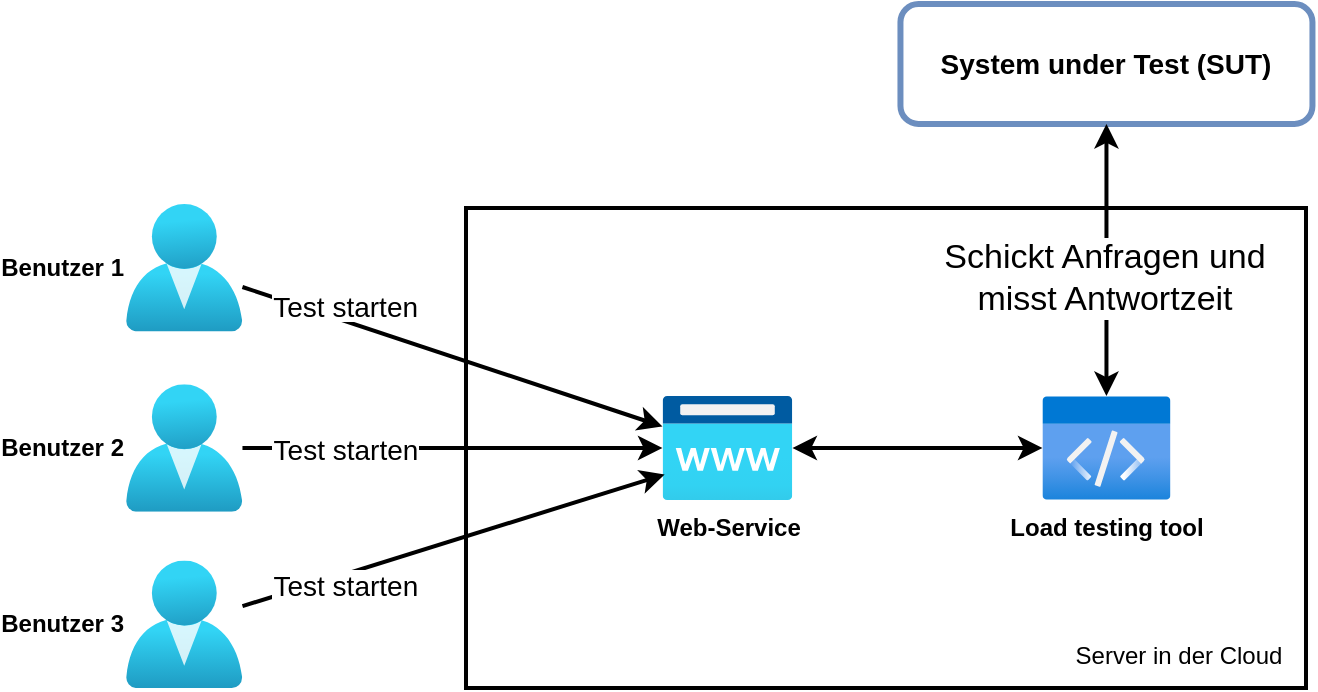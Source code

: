 <mxfile version="16.1.2" type="device"><diagram id="M-mdCgOV4gyrV_VDAVOd" name="Seite-1"><mxGraphModel dx="918" dy="714" grid="1" gridSize="10" guides="1" tooltips="1" connect="1" arrows="1" fold="1" page="1" pageScale="1" pageWidth="827" pageHeight="1169" math="0" shadow="0"><root><mxCell id="0"/><mxCell id="1" parent="0"/><mxCell id="U95RiwV5_6Lt9MrLSAP9-1" value="" style="rounded=0;whiteSpace=wrap;html=1;fillColor=none;strokeWidth=2;" vertex="1" parent="1"><mxGeometry x="240" y="122" width="420" height="240" as="geometry"/></mxCell><mxCell id="JOIKE3mxAOFGKBeM_eHd-3" value="Benutzer 1" style="aspect=fixed;html=1;points=[];align=right;image;fontSize=12;image=img/lib/azure2/identity/Users.svg;fontStyle=1;labelPosition=left;verticalLabelPosition=middle;verticalAlign=middle;" parent="1" vertex="1"><mxGeometry x="70" y="120" width="58.23" height="63.69" as="geometry"/></mxCell><mxCell id="JOIKE3mxAOFGKBeM_eHd-5" value="Web-Service" style="aspect=fixed;html=1;points=[];align=center;image;fontSize=12;image=img/lib/azure2/app_services/App_Service_Domains.svg;fontStyle=1" parent="1" vertex="1"><mxGeometry x="338.23" y="216" width="65" height="52" as="geometry"/></mxCell><mxCell id="JOIKE3mxAOFGKBeM_eHd-7" value="System under Test (SUT)" style="rounded=1;whiteSpace=wrap;html=1;strokeColor=#6C8EBF;strokeWidth=3;fillColor=none;fontSize=14;fontStyle=1" parent="1" vertex="1"><mxGeometry x="457.23" y="20" width="206" height="60" as="geometry"/></mxCell><mxCell id="JOIKE3mxAOFGKBeM_eHd-10" value="" style="endArrow=classic;startArrow=classic;html=1;rounded=0;fontSize=14;strokeWidth=2;" parent="1" source="JOIKE3mxAOFGKBeM_eHd-5" target="JOIKE3mxAOFGKBeM_eHd-2" edge="1"><mxGeometry width="50" height="50" relative="1" as="geometry"><mxPoint x="388.23" y="290" as="sourcePoint"/><mxPoint x="438.23" y="240" as="targetPoint"/></mxGeometry></mxCell><mxCell id="JOIKE3mxAOFGKBeM_eHd-2" value="Load testing tool" style="aspect=fixed;html=1;points=[];align=center;image;fontSize=12;image=img/lib/azure2/general/Code.svg;fontStyle=1;labelBackgroundColor=#FFFFFF;labelBorderColor=none;fontColor=default;" parent="1" vertex="1"><mxGeometry x="528.23" y="216" width="64" height="52" as="geometry"/></mxCell><mxCell id="JOIKE3mxAOFGKBeM_eHd-12" value="" style="endArrow=classic;startArrow=classic;html=1;rounded=0;fontSize=14;fontColor=default;strokeWidth=2;" parent="1" source="JOIKE3mxAOFGKBeM_eHd-2" target="JOIKE3mxAOFGKBeM_eHd-7" edge="1"><mxGeometry width="50" height="50" relative="1" as="geometry"><mxPoint x="528.23" y="130" as="sourcePoint"/><mxPoint x="578.23" y="80" as="targetPoint"/></mxGeometry></mxCell><mxCell id="JOIKE3mxAOFGKBeM_eHd-21" value="Schickt Anfragen und&lt;br&gt;misst Antwortzeit" style="edgeLabel;html=1;align=center;verticalAlign=middle;resizable=0;points=[];fontSize=17;fontColor=default;" parent="JOIKE3mxAOFGKBeM_eHd-12" vertex="1" connectable="0"><mxGeometry x="0.218" y="1" relative="1" as="geometry"><mxPoint y="24" as="offset"/></mxGeometry></mxCell><mxCell id="JOIKE3mxAOFGKBeM_eHd-16" value="" style="endArrow=classic;html=1;rounded=0;fontSize=14;fontColor=default;strokeWidth=2;" parent="1" source="JOIKE3mxAOFGKBeM_eHd-3" target="JOIKE3mxAOFGKBeM_eHd-5" edge="1"><mxGeometry width="50" height="50" relative="1" as="geometry"><mxPoint x="428.23" y="280" as="sourcePoint"/><mxPoint x="478.23" y="230" as="targetPoint"/></mxGeometry></mxCell><mxCell id="JOIKE3mxAOFGKBeM_eHd-17" value="Test starten" style="edgeLabel;align=center;verticalAlign=middle;resizable=0;points=[];fontSize=14;fontColor=default;labelBorderColor=none;labelBackgroundColor=default;" parent="JOIKE3mxAOFGKBeM_eHd-16" vertex="1" connectable="0"><mxGeometry x="-0.231" y="-1" relative="1" as="geometry"><mxPoint x="-29" y="-19" as="offset"/></mxGeometry></mxCell><mxCell id="U95RiwV5_6Lt9MrLSAP9-2" value="Server in der Cloud" style="text;html=1;strokeColor=none;fillColor=none;align=center;verticalAlign=middle;whiteSpace=wrap;rounded=0;" vertex="1" parent="1"><mxGeometry x="535" y="331" width="123" height="30" as="geometry"/></mxCell><mxCell id="U95RiwV5_6Lt9MrLSAP9-3" value="Benutzer 2" style="aspect=fixed;html=1;points=[];align=right;image;fontSize=12;image=img/lib/azure2/identity/Users.svg;fontStyle=1;labelPosition=left;verticalLabelPosition=middle;verticalAlign=middle;" vertex="1" parent="1"><mxGeometry x="70" y="210.15" width="58.23" height="63.69" as="geometry"/></mxCell><mxCell id="U95RiwV5_6Lt9MrLSAP9-4" value="Benutzer 3" style="aspect=fixed;html=1;points=[];align=right;image;fontSize=12;image=img/lib/azure2/identity/Users.svg;fontStyle=1;labelPosition=left;verticalLabelPosition=middle;verticalAlign=middle;" vertex="1" parent="1"><mxGeometry x="70" y="298.31" width="58.23" height="63.69" as="geometry"/></mxCell><mxCell id="U95RiwV5_6Lt9MrLSAP9-7" value="" style="endArrow=classic;html=1;rounded=0;fontSize=14;fontColor=default;strokeWidth=2;" edge="1" parent="1" source="U95RiwV5_6Lt9MrLSAP9-3" target="JOIKE3mxAOFGKBeM_eHd-5"><mxGeometry width="50" height="50" relative="1" as="geometry"><mxPoint x="148.23" y="181.509" as="sourcePoint"/><mxPoint x="358.23" y="251.213" as="targetPoint"/></mxGeometry></mxCell><mxCell id="U95RiwV5_6Lt9MrLSAP9-8" value="Test starten" style="edgeLabel;align=center;verticalAlign=middle;resizable=0;points=[];fontSize=14;fontColor=default;labelBorderColor=none;labelBackgroundColor=default;" vertex="1" connectable="0" parent="U95RiwV5_6Lt9MrLSAP9-7"><mxGeometry x="-0.231" y="-1" relative="1" as="geometry"><mxPoint x="-29" y="-1" as="offset"/></mxGeometry></mxCell><mxCell id="U95RiwV5_6Lt9MrLSAP9-9" value="" style="endArrow=classic;html=1;rounded=0;fontSize=14;fontColor=default;strokeWidth=2;entryX=0.017;entryY=0.754;entryDx=0;entryDy=0;entryPerimeter=0;" edge="1" parent="1" source="U95RiwV5_6Lt9MrLSAP9-4" target="JOIKE3mxAOFGKBeM_eHd-5"><mxGeometry width="50" height="50" relative="1" as="geometry"><mxPoint x="138.23" y="251.996" as="sourcePoint"/><mxPoint x="348.23" y="251.999" as="targetPoint"/></mxGeometry></mxCell><mxCell id="U95RiwV5_6Lt9MrLSAP9-10" value="Test starten" style="edgeLabel;align=center;verticalAlign=middle;resizable=0;points=[];fontSize=14;fontColor=default;labelBorderColor=none;labelBackgroundColor=default;" vertex="1" connectable="0" parent="U95RiwV5_6Lt9MrLSAP9-9"><mxGeometry x="-0.231" y="-1" relative="1" as="geometry"><mxPoint x="-30" y="13" as="offset"/></mxGeometry></mxCell></root></mxGraphModel></diagram></mxfile>